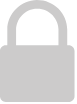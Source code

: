 <mxfile version="14.6.13" type="device"><diagram id="YgnRFgES5GAaitrW7aN0" name="Seite-1"><mxGraphModel dx="1086" dy="4473" grid="1" gridSize="10" guides="1" tooltips="1" connect="1" arrows="1" fold="1" page="1" pageScale="1" pageWidth="827" pageHeight="1169" math="0" shadow="0"><root><mxCell id="0"/><mxCell id="1" parent="0"/><mxCell id="w8V6oJmdSpGMCCjfGfh8-1" value="" style="pointerEvents=1;shadow=0;dashed=0;html=1;strokeColor=none;labelPosition=center;verticalLabelPosition=bottom;verticalAlign=top;outlineConnect=0;align=center;shape=mxgraph.office.security.lock_protected;fillColor=#CCCBCB;aspect=fixed;" vertex="1" parent="1"><mxGeometry x="40" y="-3480" width="37.27" height="51" as="geometry"/></mxCell></root></mxGraphModel></diagram></mxfile>